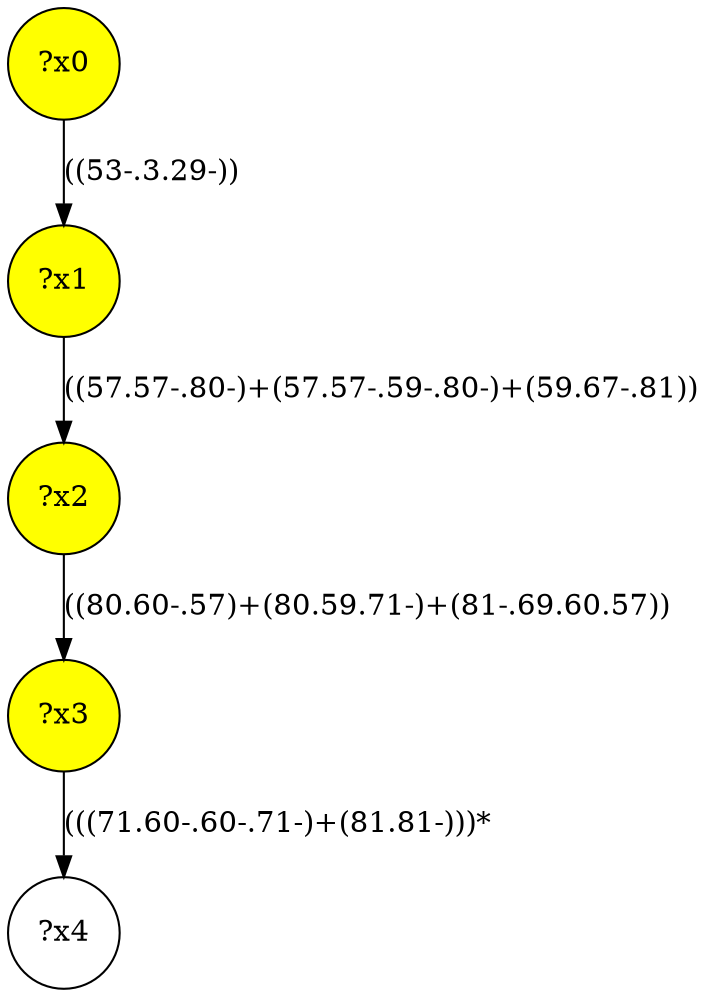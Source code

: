 digraph g {
	x2 [fillcolor="yellow", style="filled," shape=circle, label="?x2"];
	x3 [fillcolor="yellow", style="filled," shape=circle, label="?x3"];
	x0 [fillcolor="yellow", style="filled," shape=circle, label="?x0"];
	x1 [fillcolor="yellow", style="filled," shape=circle, label="?x1"];
	x0 -> x1 [label="((53-.3.29-))"];
	x1 -> x2 [label="((57.57-.80-)+(57.57-.59-.80-)+(59.67-.81))"];
	x2 -> x3 [label="((80.60-.57)+(80.59.71-)+(81-.69.60.57))"];
	x4 [shape=circle, label="?x4"];
	x3 -> x4 [label="(((71.60-.60-.71-)+(81.81-)))*"];
}
